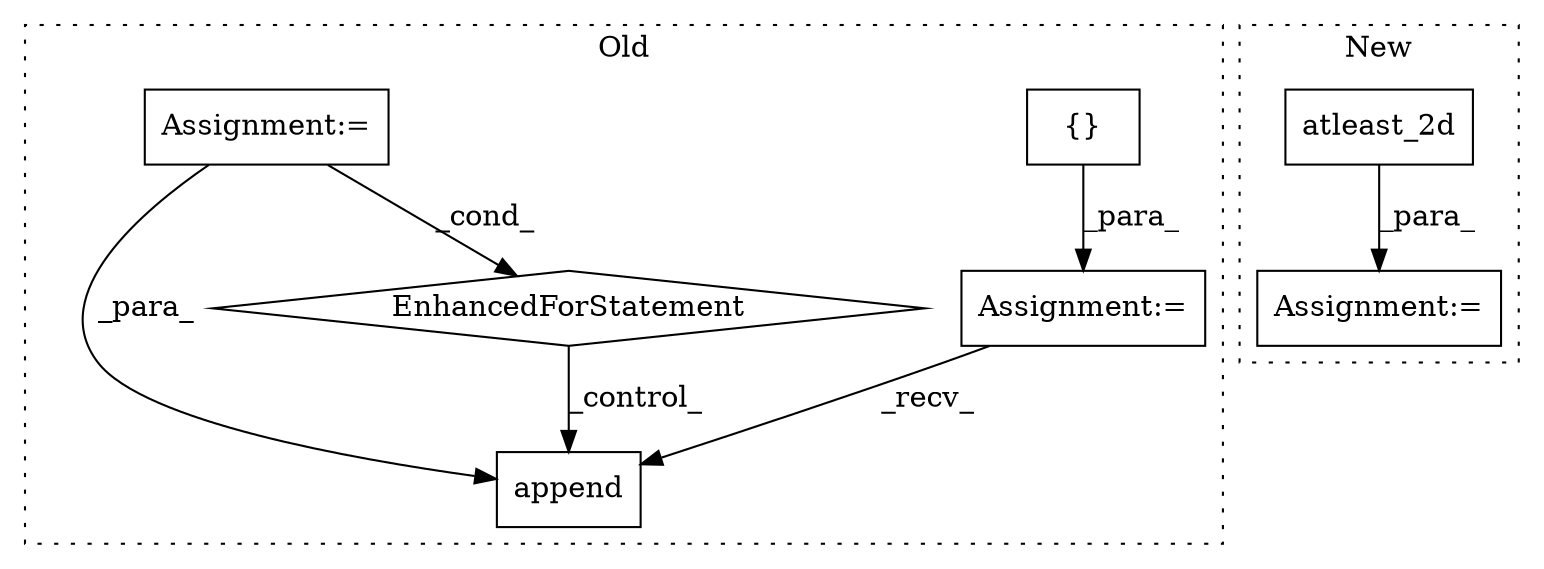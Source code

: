 digraph G {
subgraph cluster0 {
1 [label="append" a="32" s="1040,1084" l="7,1" shape="box"];
3 [label="Assignment:=" a="7" s="801" l="1" shape="box"];
5 [label="{}" a="4" s="811" l="2" shape="box"];
6 [label="Assignment:=" a="7" s="871,957" l="61,2" shape="box"];
7 [label="EnhancedForStatement" a="70" s="871,957" l="61,2" shape="diamond"];
label = "Old";
style="dotted";
}
subgraph cluster1 {
2 [label="atleast_2d" a="32" s="736,758" l="11,1" shape="box"];
4 [label="Assignment:=" a="7" s="945" l="1" shape="box"];
label = "New";
style="dotted";
}
2 -> 4 [label="_para_"];
3 -> 1 [label="_recv_"];
5 -> 3 [label="_para_"];
6 -> 1 [label="_para_"];
6 -> 7 [label="_cond_"];
7 -> 1 [label="_control_"];
}